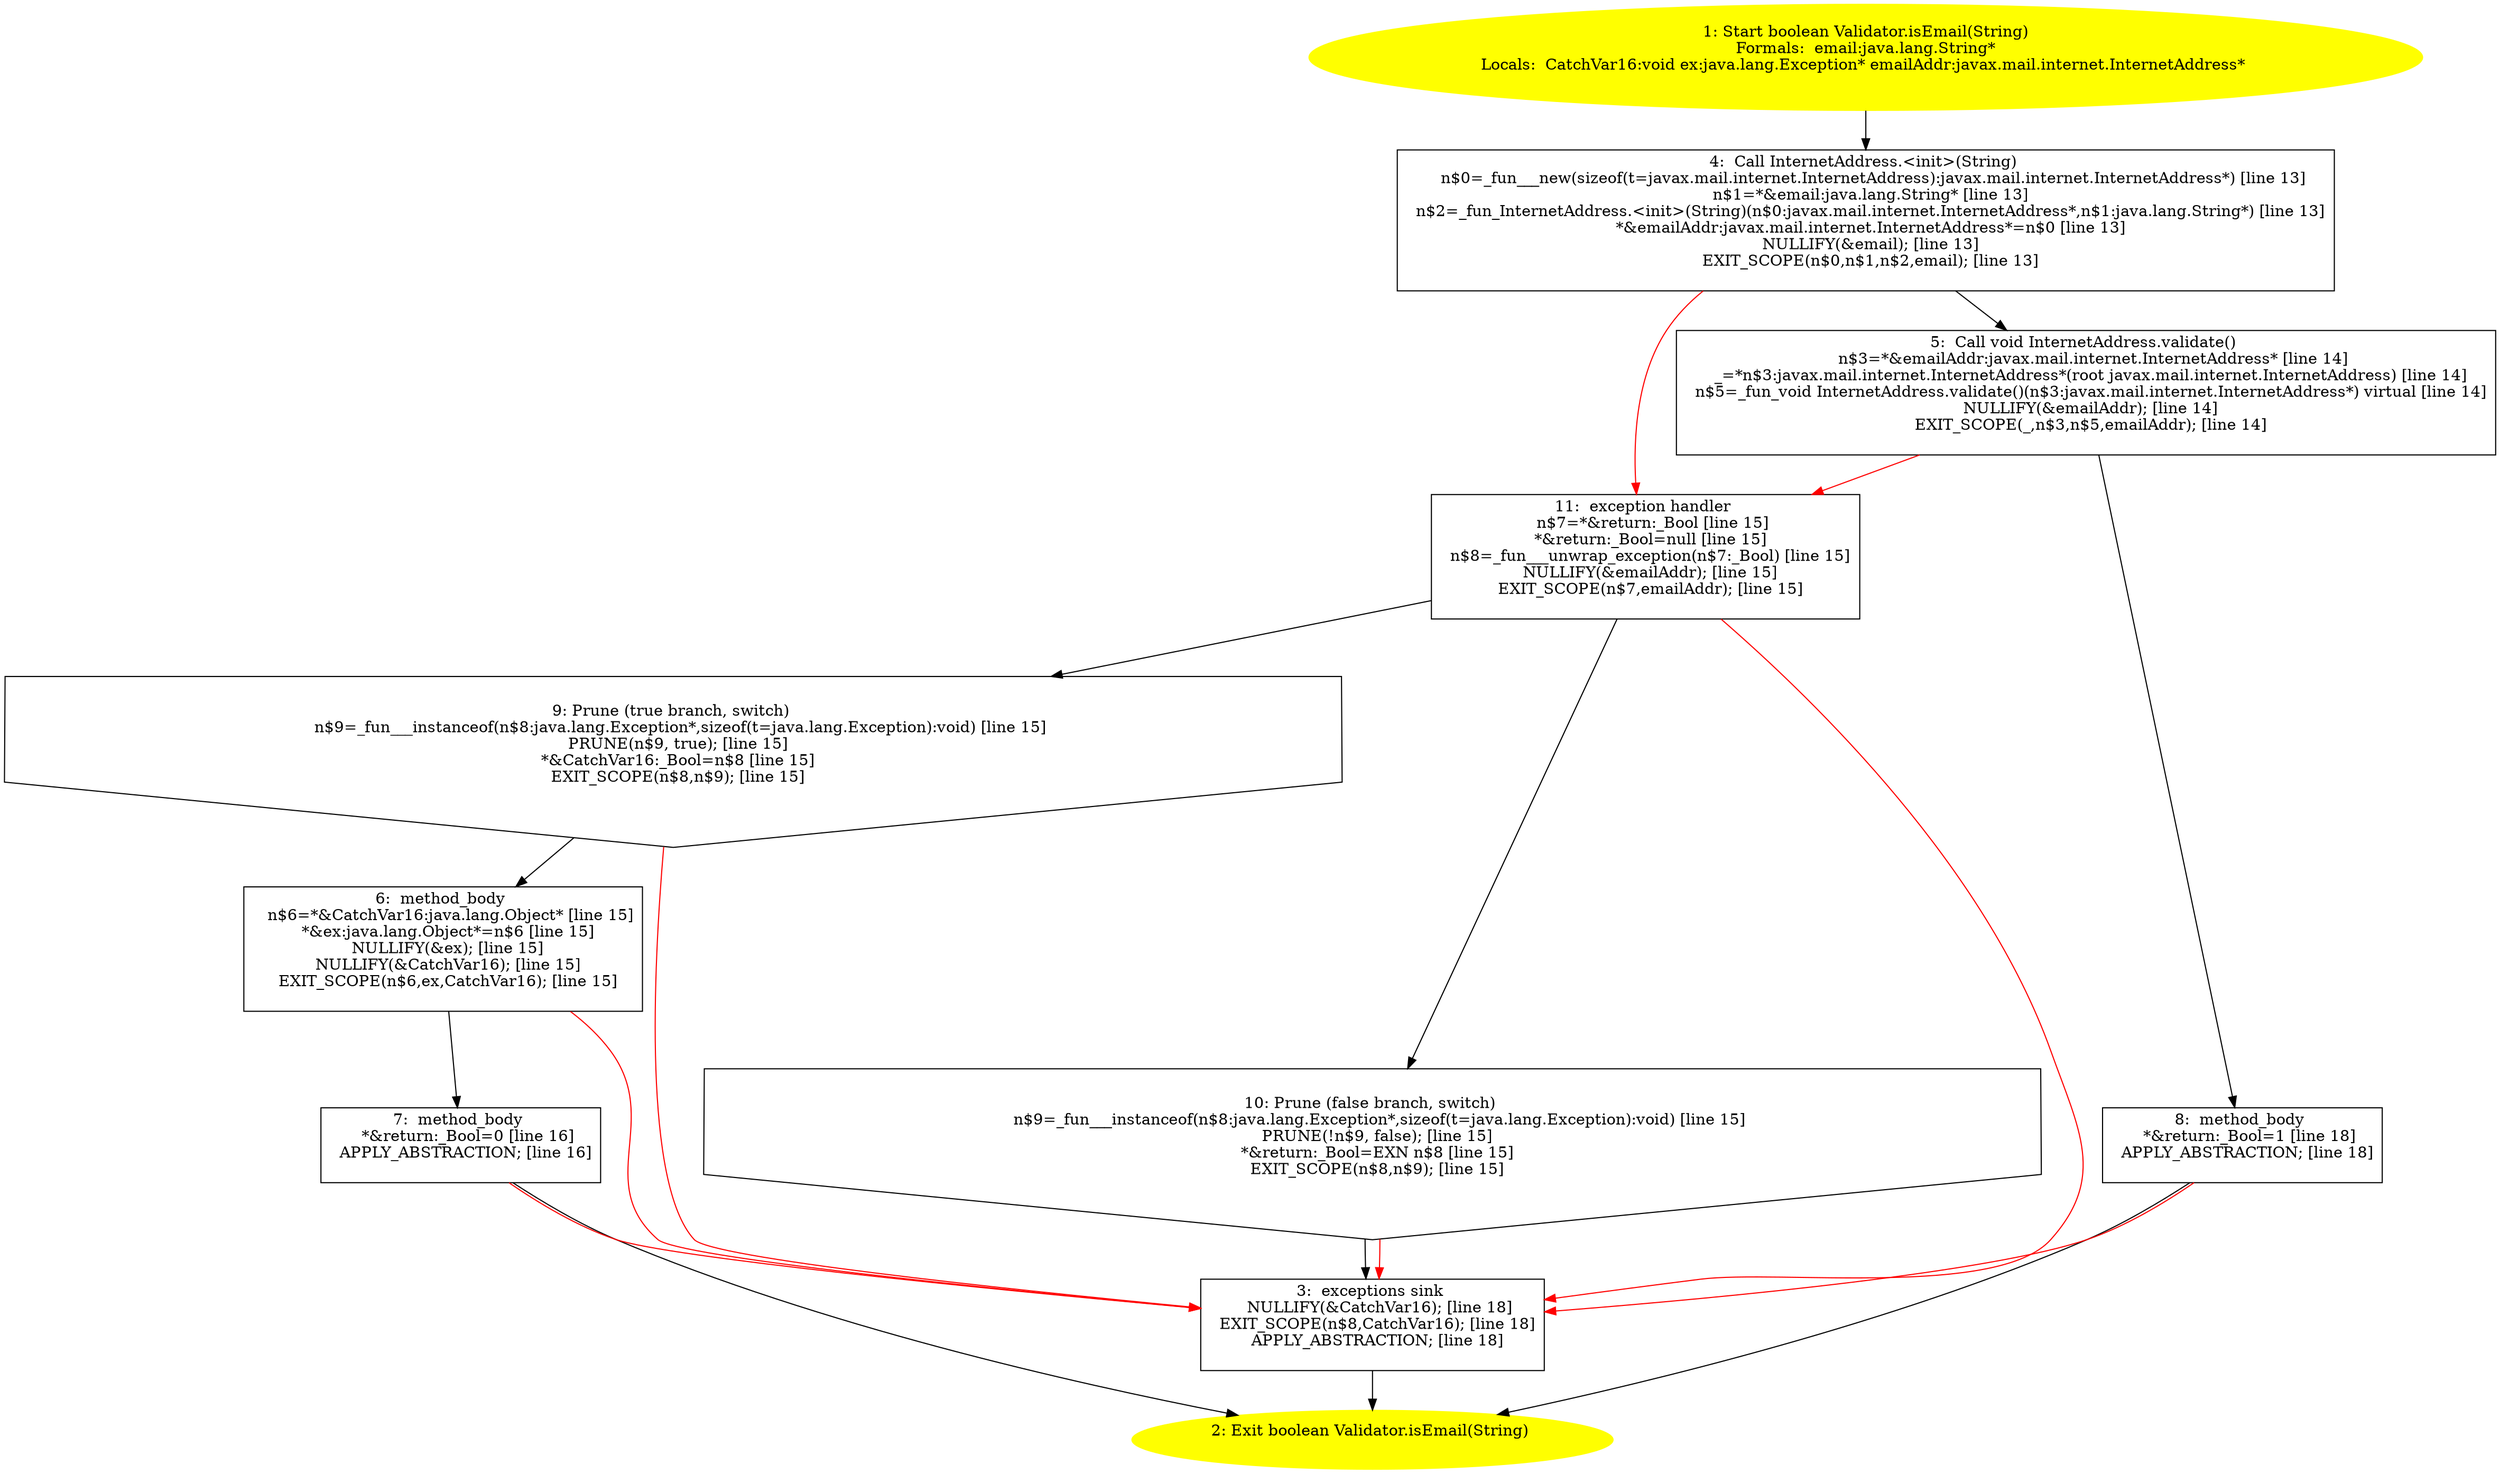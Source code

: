 /* @generated */
digraph cfg {
"com.stn.utils.Validator.isEmail(java.lang.String):boolean.5e413e0e797186f84ef6c575bc715303_1" [label="1: Start boolean Validator.isEmail(String)\nFormals:  email:java.lang.String*\nLocals:  CatchVar16:void ex:java.lang.Exception* emailAddr:javax.mail.internet.InternetAddress* \n  " color=yellow style=filled]
	

	 "com.stn.utils.Validator.isEmail(java.lang.String):boolean.5e413e0e797186f84ef6c575bc715303_1" -> "com.stn.utils.Validator.isEmail(java.lang.String):boolean.5e413e0e797186f84ef6c575bc715303_4" ;
"com.stn.utils.Validator.isEmail(java.lang.String):boolean.5e413e0e797186f84ef6c575bc715303_2" [label="2: Exit boolean Validator.isEmail(String) \n  " color=yellow style=filled]
	

"com.stn.utils.Validator.isEmail(java.lang.String):boolean.5e413e0e797186f84ef6c575bc715303_3" [label="3:  exceptions sink \n   NULLIFY(&CatchVar16); [line 18]\n  EXIT_SCOPE(n$8,CatchVar16); [line 18]\n  APPLY_ABSTRACTION; [line 18]\n " shape="box"]
	

	 "com.stn.utils.Validator.isEmail(java.lang.String):boolean.5e413e0e797186f84ef6c575bc715303_3" -> "com.stn.utils.Validator.isEmail(java.lang.String):boolean.5e413e0e797186f84ef6c575bc715303_2" ;
"com.stn.utils.Validator.isEmail(java.lang.String):boolean.5e413e0e797186f84ef6c575bc715303_4" [label="4:  Call InternetAddress.<init>(String) \n   n$0=_fun___new(sizeof(t=javax.mail.internet.InternetAddress):javax.mail.internet.InternetAddress*) [line 13]\n  n$1=*&email:java.lang.String* [line 13]\n  n$2=_fun_InternetAddress.<init>(String)(n$0:javax.mail.internet.InternetAddress*,n$1:java.lang.String*) [line 13]\n  *&emailAddr:javax.mail.internet.InternetAddress*=n$0 [line 13]\n  NULLIFY(&email); [line 13]\n  EXIT_SCOPE(n$0,n$1,n$2,email); [line 13]\n " shape="box"]
	

	 "com.stn.utils.Validator.isEmail(java.lang.String):boolean.5e413e0e797186f84ef6c575bc715303_4" -> "com.stn.utils.Validator.isEmail(java.lang.String):boolean.5e413e0e797186f84ef6c575bc715303_5" ;
	 "com.stn.utils.Validator.isEmail(java.lang.String):boolean.5e413e0e797186f84ef6c575bc715303_4" -> "com.stn.utils.Validator.isEmail(java.lang.String):boolean.5e413e0e797186f84ef6c575bc715303_11" [color="red" ];
"com.stn.utils.Validator.isEmail(java.lang.String):boolean.5e413e0e797186f84ef6c575bc715303_5" [label="5:  Call void InternetAddress.validate() \n   n$3=*&emailAddr:javax.mail.internet.InternetAddress* [line 14]\n  _=*n$3:javax.mail.internet.InternetAddress*(root javax.mail.internet.InternetAddress) [line 14]\n  n$5=_fun_void InternetAddress.validate()(n$3:javax.mail.internet.InternetAddress*) virtual [line 14]\n  NULLIFY(&emailAddr); [line 14]\n  EXIT_SCOPE(_,n$3,n$5,emailAddr); [line 14]\n " shape="box"]
	

	 "com.stn.utils.Validator.isEmail(java.lang.String):boolean.5e413e0e797186f84ef6c575bc715303_5" -> "com.stn.utils.Validator.isEmail(java.lang.String):boolean.5e413e0e797186f84ef6c575bc715303_8" ;
	 "com.stn.utils.Validator.isEmail(java.lang.String):boolean.5e413e0e797186f84ef6c575bc715303_5" -> "com.stn.utils.Validator.isEmail(java.lang.String):boolean.5e413e0e797186f84ef6c575bc715303_11" [color="red" ];
"com.stn.utils.Validator.isEmail(java.lang.String):boolean.5e413e0e797186f84ef6c575bc715303_6" [label="6:  method_body \n   n$6=*&CatchVar16:java.lang.Object* [line 15]\n  *&ex:java.lang.Object*=n$6 [line 15]\n  NULLIFY(&ex); [line 15]\n  NULLIFY(&CatchVar16); [line 15]\n  EXIT_SCOPE(n$6,ex,CatchVar16); [line 15]\n " shape="box"]
	

	 "com.stn.utils.Validator.isEmail(java.lang.String):boolean.5e413e0e797186f84ef6c575bc715303_6" -> "com.stn.utils.Validator.isEmail(java.lang.String):boolean.5e413e0e797186f84ef6c575bc715303_7" ;
	 "com.stn.utils.Validator.isEmail(java.lang.String):boolean.5e413e0e797186f84ef6c575bc715303_6" -> "com.stn.utils.Validator.isEmail(java.lang.String):boolean.5e413e0e797186f84ef6c575bc715303_3" [color="red" ];
"com.stn.utils.Validator.isEmail(java.lang.String):boolean.5e413e0e797186f84ef6c575bc715303_7" [label="7:  method_body \n   *&return:_Bool=0 [line 16]\n  APPLY_ABSTRACTION; [line 16]\n " shape="box"]
	

	 "com.stn.utils.Validator.isEmail(java.lang.String):boolean.5e413e0e797186f84ef6c575bc715303_7" -> "com.stn.utils.Validator.isEmail(java.lang.String):boolean.5e413e0e797186f84ef6c575bc715303_2" ;
	 "com.stn.utils.Validator.isEmail(java.lang.String):boolean.5e413e0e797186f84ef6c575bc715303_7" -> "com.stn.utils.Validator.isEmail(java.lang.String):boolean.5e413e0e797186f84ef6c575bc715303_3" [color="red" ];
"com.stn.utils.Validator.isEmail(java.lang.String):boolean.5e413e0e797186f84ef6c575bc715303_8" [label="8:  method_body \n   *&return:_Bool=1 [line 18]\n  APPLY_ABSTRACTION; [line 18]\n " shape="box"]
	

	 "com.stn.utils.Validator.isEmail(java.lang.String):boolean.5e413e0e797186f84ef6c575bc715303_8" -> "com.stn.utils.Validator.isEmail(java.lang.String):boolean.5e413e0e797186f84ef6c575bc715303_2" ;
	 "com.stn.utils.Validator.isEmail(java.lang.String):boolean.5e413e0e797186f84ef6c575bc715303_8" -> "com.stn.utils.Validator.isEmail(java.lang.String):boolean.5e413e0e797186f84ef6c575bc715303_3" [color="red" ];
"com.stn.utils.Validator.isEmail(java.lang.String):boolean.5e413e0e797186f84ef6c575bc715303_9" [label="9: Prune (true branch, switch) \n   n$9=_fun___instanceof(n$8:java.lang.Exception*,sizeof(t=java.lang.Exception):void) [line 15]\n  PRUNE(n$9, true); [line 15]\n  *&CatchVar16:_Bool=n$8 [line 15]\n  EXIT_SCOPE(n$8,n$9); [line 15]\n " shape="invhouse"]
	

	 "com.stn.utils.Validator.isEmail(java.lang.String):boolean.5e413e0e797186f84ef6c575bc715303_9" -> "com.stn.utils.Validator.isEmail(java.lang.String):boolean.5e413e0e797186f84ef6c575bc715303_6" ;
	 "com.stn.utils.Validator.isEmail(java.lang.String):boolean.5e413e0e797186f84ef6c575bc715303_9" -> "com.stn.utils.Validator.isEmail(java.lang.String):boolean.5e413e0e797186f84ef6c575bc715303_3" [color="red" ];
"com.stn.utils.Validator.isEmail(java.lang.String):boolean.5e413e0e797186f84ef6c575bc715303_10" [label="10: Prune (false branch, switch) \n   n$9=_fun___instanceof(n$8:java.lang.Exception*,sizeof(t=java.lang.Exception):void) [line 15]\n  PRUNE(!n$9, false); [line 15]\n  *&return:_Bool=EXN n$8 [line 15]\n  EXIT_SCOPE(n$8,n$9); [line 15]\n " shape="invhouse"]
	

	 "com.stn.utils.Validator.isEmail(java.lang.String):boolean.5e413e0e797186f84ef6c575bc715303_10" -> "com.stn.utils.Validator.isEmail(java.lang.String):boolean.5e413e0e797186f84ef6c575bc715303_3" ;
	 "com.stn.utils.Validator.isEmail(java.lang.String):boolean.5e413e0e797186f84ef6c575bc715303_10" -> "com.stn.utils.Validator.isEmail(java.lang.String):boolean.5e413e0e797186f84ef6c575bc715303_3" [color="red" ];
"com.stn.utils.Validator.isEmail(java.lang.String):boolean.5e413e0e797186f84ef6c575bc715303_11" [label="11:  exception handler \n   n$7=*&return:_Bool [line 15]\n  *&return:_Bool=null [line 15]\n  n$8=_fun___unwrap_exception(n$7:_Bool) [line 15]\n  NULLIFY(&emailAddr); [line 15]\n  EXIT_SCOPE(n$7,emailAddr); [line 15]\n " shape="box"]
	

	 "com.stn.utils.Validator.isEmail(java.lang.String):boolean.5e413e0e797186f84ef6c575bc715303_11" -> "com.stn.utils.Validator.isEmail(java.lang.String):boolean.5e413e0e797186f84ef6c575bc715303_9" ;
	 "com.stn.utils.Validator.isEmail(java.lang.String):boolean.5e413e0e797186f84ef6c575bc715303_11" -> "com.stn.utils.Validator.isEmail(java.lang.String):boolean.5e413e0e797186f84ef6c575bc715303_10" ;
	 "com.stn.utils.Validator.isEmail(java.lang.String):boolean.5e413e0e797186f84ef6c575bc715303_11" -> "com.stn.utils.Validator.isEmail(java.lang.String):boolean.5e413e0e797186f84ef6c575bc715303_3" [color="red" ];
}
